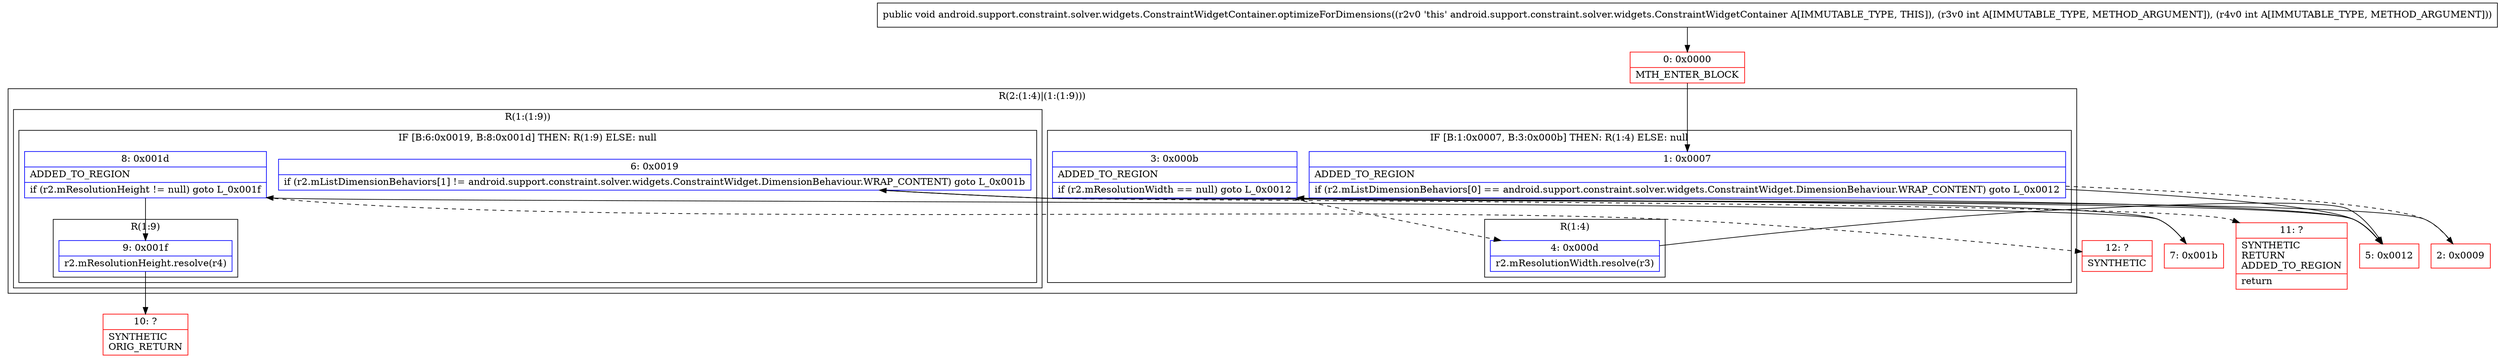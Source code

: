 digraph "CFG forandroid.support.constraint.solver.widgets.ConstraintWidgetContainer.optimizeForDimensions(II)V" {
subgraph cluster_Region_1320900696 {
label = "R(2:(1:4)|(1:(1:9)))";
node [shape=record,color=blue];
subgraph cluster_IfRegion_1653759097 {
label = "IF [B:1:0x0007, B:3:0x000b] THEN: R(1:4) ELSE: null";
node [shape=record,color=blue];
Node_1 [shape=record,label="{1\:\ 0x0007|ADDED_TO_REGION\l|if (r2.mListDimensionBehaviors[0] == android.support.constraint.solver.widgets.ConstraintWidget.DimensionBehaviour.WRAP_CONTENT) goto L_0x0012\l}"];
Node_3 [shape=record,label="{3\:\ 0x000b|ADDED_TO_REGION\l|if (r2.mResolutionWidth == null) goto L_0x0012\l}"];
subgraph cluster_Region_1639705181 {
label = "R(1:4)";
node [shape=record,color=blue];
Node_4 [shape=record,label="{4\:\ 0x000d|r2.mResolutionWidth.resolve(r3)\l}"];
}
}
subgraph cluster_Region_302817167 {
label = "R(1:(1:9))";
node [shape=record,color=blue];
subgraph cluster_IfRegion_107052046 {
label = "IF [B:6:0x0019, B:8:0x001d] THEN: R(1:9) ELSE: null";
node [shape=record,color=blue];
Node_6 [shape=record,label="{6\:\ 0x0019|if (r2.mListDimensionBehaviors[1] != android.support.constraint.solver.widgets.ConstraintWidget.DimensionBehaviour.WRAP_CONTENT) goto L_0x001b\l}"];
Node_8 [shape=record,label="{8\:\ 0x001d|ADDED_TO_REGION\l|if (r2.mResolutionHeight != null) goto L_0x001f\l}"];
subgraph cluster_Region_1994430767 {
label = "R(1:9)";
node [shape=record,color=blue];
Node_9 [shape=record,label="{9\:\ 0x001f|r2.mResolutionHeight.resolve(r4)\l}"];
}
}
}
}
Node_0 [shape=record,color=red,label="{0\:\ 0x0000|MTH_ENTER_BLOCK\l}"];
Node_2 [shape=record,color=red,label="{2\:\ 0x0009}"];
Node_5 [shape=record,color=red,label="{5\:\ 0x0012}"];
Node_7 [shape=record,color=red,label="{7\:\ 0x001b}"];
Node_10 [shape=record,color=red,label="{10\:\ ?|SYNTHETIC\lORIG_RETURN\l}"];
Node_11 [shape=record,color=red,label="{11\:\ ?|SYNTHETIC\lRETURN\lADDED_TO_REGION\l|return\l}"];
Node_12 [shape=record,color=red,label="{12\:\ ?|SYNTHETIC\l}"];
MethodNode[shape=record,label="{public void android.support.constraint.solver.widgets.ConstraintWidgetContainer.optimizeForDimensions((r2v0 'this' android.support.constraint.solver.widgets.ConstraintWidgetContainer A[IMMUTABLE_TYPE, THIS]), (r3v0 int A[IMMUTABLE_TYPE, METHOD_ARGUMENT]), (r4v0 int A[IMMUTABLE_TYPE, METHOD_ARGUMENT])) }"];
MethodNode -> Node_0;
Node_1 -> Node_2[style=dashed];
Node_1 -> Node_5;
Node_3 -> Node_4[style=dashed];
Node_3 -> Node_5;
Node_4 -> Node_5;
Node_6 -> Node_7;
Node_6 -> Node_11[style=dashed];
Node_8 -> Node_9;
Node_8 -> Node_12[style=dashed];
Node_9 -> Node_10;
Node_0 -> Node_1;
Node_2 -> Node_3;
Node_5 -> Node_6;
Node_7 -> Node_8;
}

